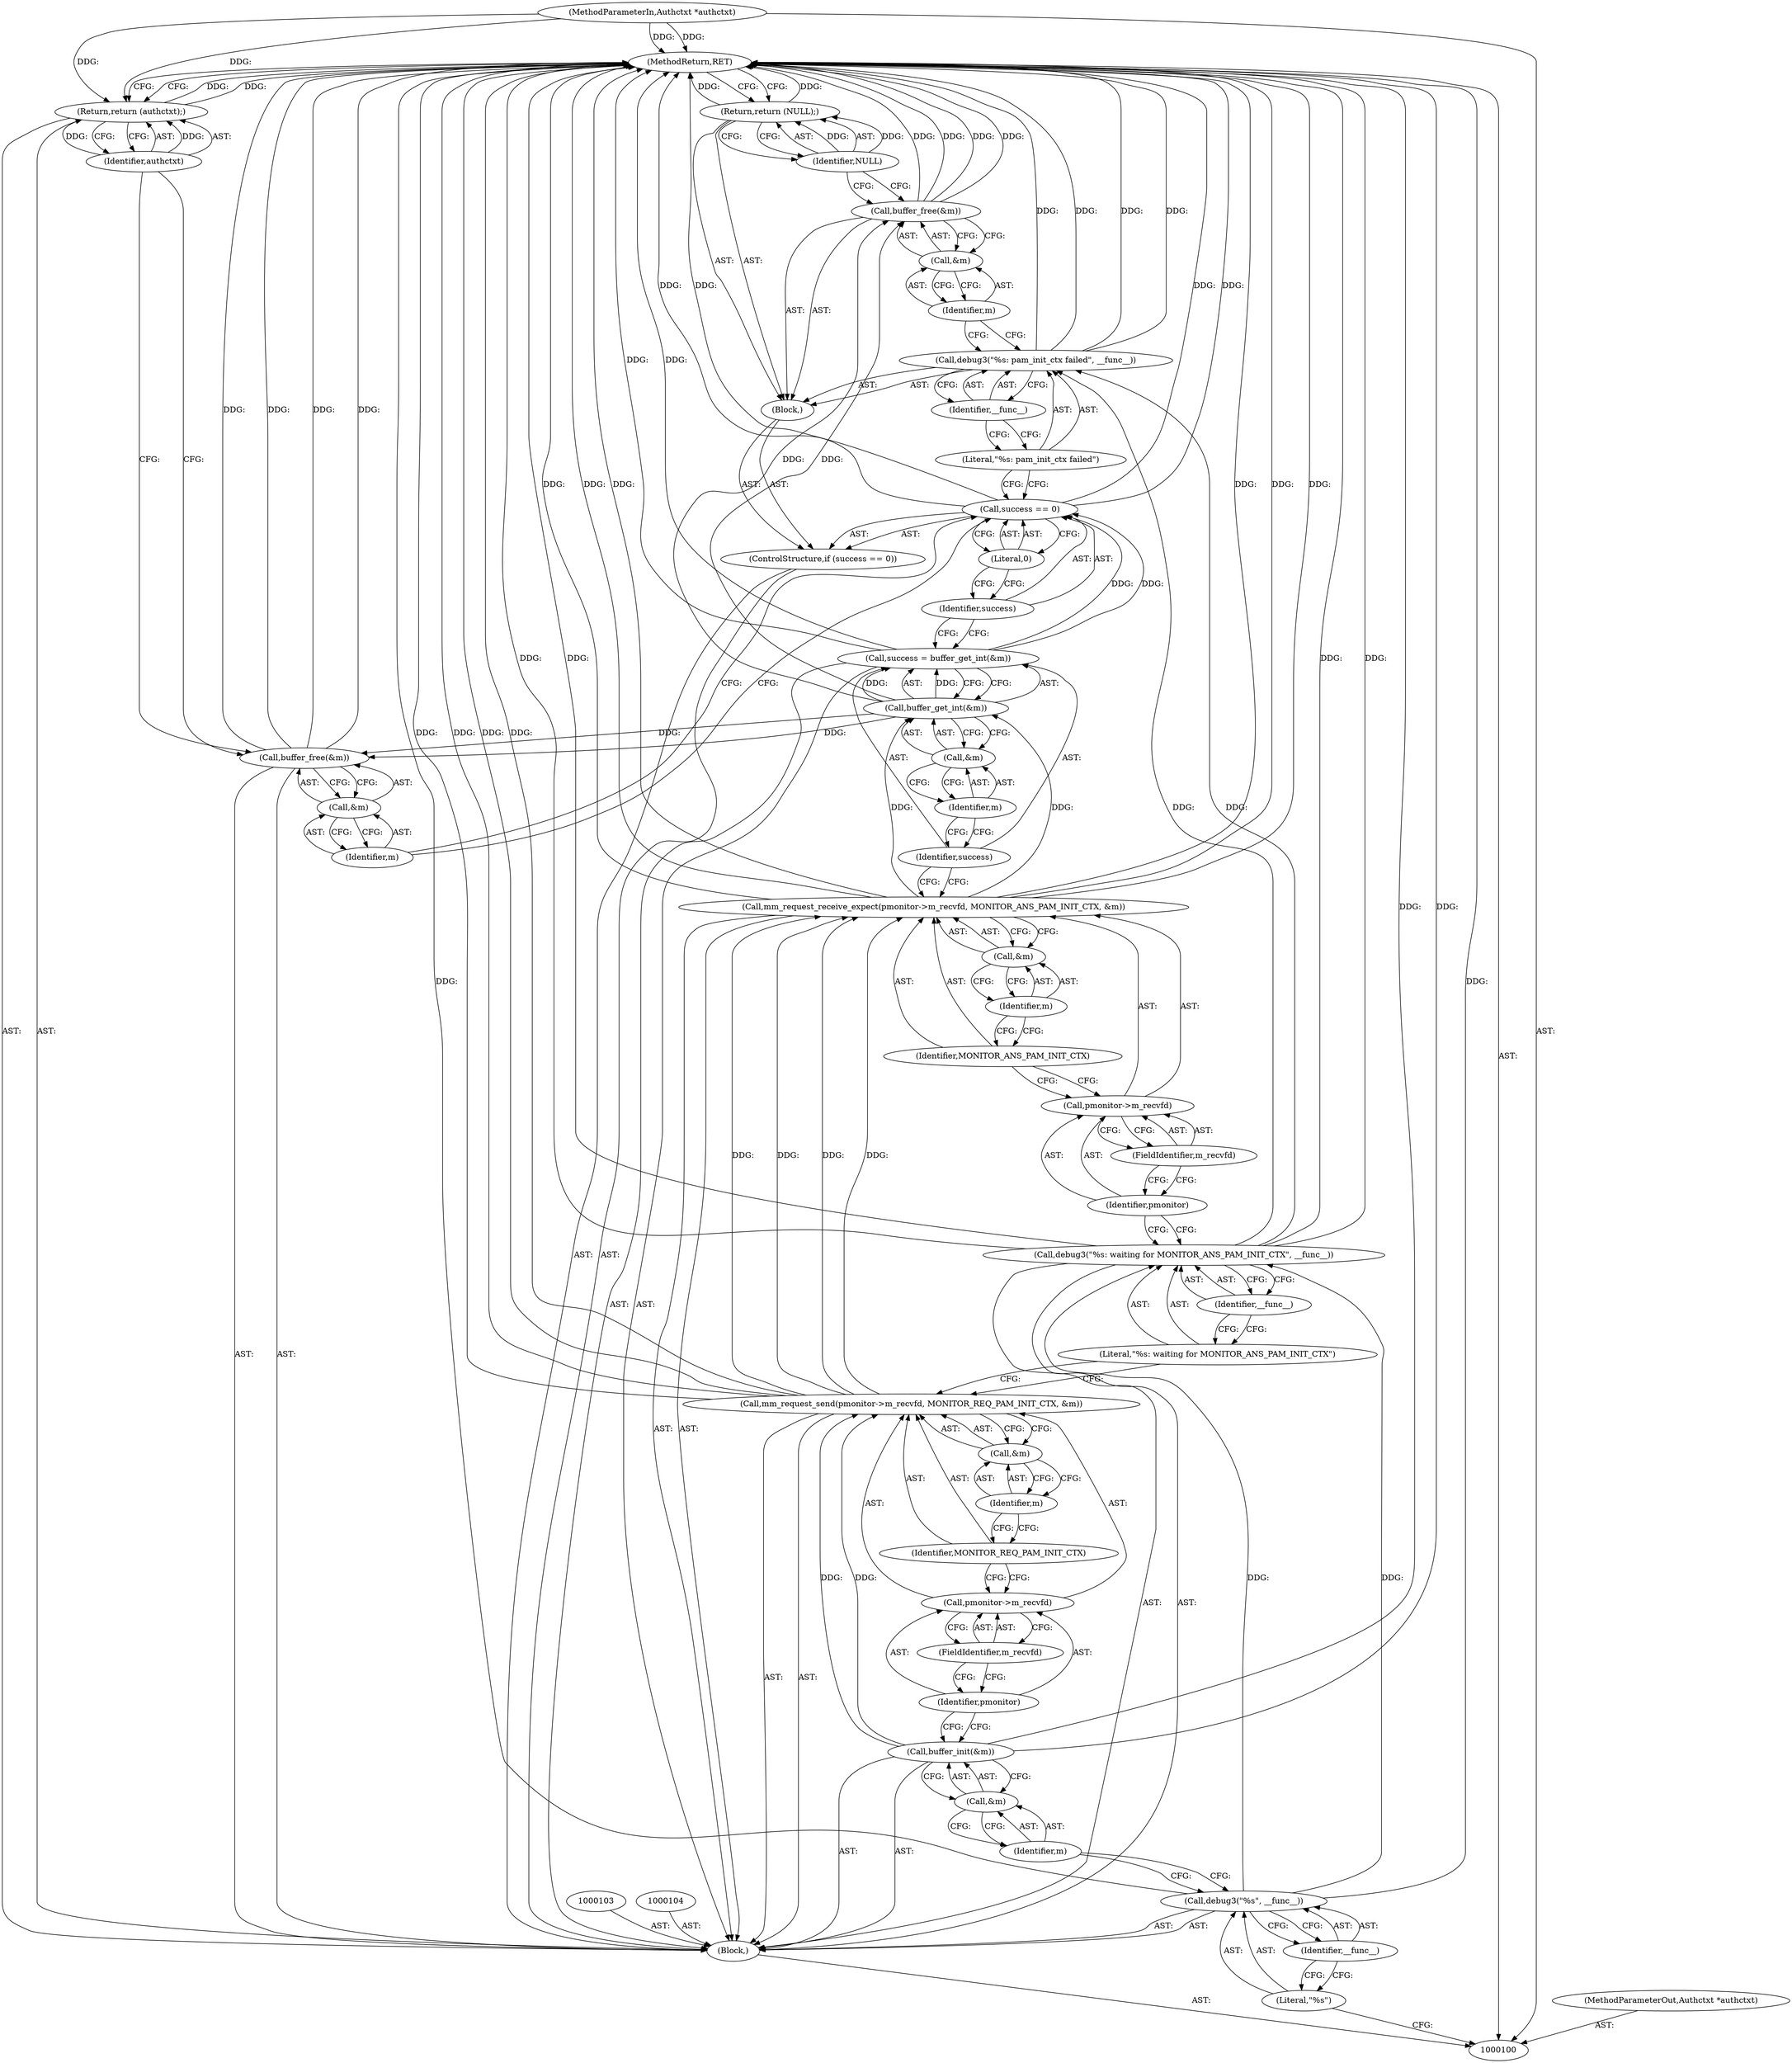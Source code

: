 digraph "0_openssh-portable_d4697fe9a28dab7255c60433e4dd23cf7fce8a8b_0" {
"1000151" [label="(MethodReturn,RET)"];
"1000101" [label="(MethodParameterIn,Authctxt *authctxt)"];
"1000207" [label="(MethodParameterOut,Authctxt *authctxt)"];
"1000121" [label="(Call,mm_request_receive_expect(pmonitor->m_recvfd, MONITOR_ANS_PAM_INIT_CTX, &m))"];
"1000122" [label="(Call,pmonitor->m_recvfd)"];
"1000123" [label="(Identifier,pmonitor)"];
"1000124" [label="(FieldIdentifier,m_recvfd)"];
"1000125" [label="(Identifier,MONITOR_ANS_PAM_INIT_CTX)"];
"1000126" [label="(Call,&m)"];
"1000127" [label="(Identifier,m)"];
"1000128" [label="(Call,success = buffer_get_int(&m))"];
"1000129" [label="(Identifier,success)"];
"1000130" [label="(Call,buffer_get_int(&m))"];
"1000131" [label="(Call,&m)"];
"1000132" [label="(Identifier,m)"];
"1000133" [label="(ControlStructure,if (success == 0))"];
"1000136" [label="(Literal,0)"];
"1000137" [label="(Block,)"];
"1000134" [label="(Call,success == 0)"];
"1000135" [label="(Identifier,success)"];
"1000138" [label="(Call,debug3(\"%s: pam_init_ctx failed\", __func__))"];
"1000140" [label="(Identifier,__func__)"];
"1000139" [label="(Literal,\"%s: pam_init_ctx failed\")"];
"1000142" [label="(Call,&m)"];
"1000143" [label="(Identifier,m)"];
"1000141" [label="(Call,buffer_free(&m))"];
"1000145" [label="(Identifier,NULL)"];
"1000144" [label="(Return,return (NULL);)"];
"1000146" [label="(Call,buffer_free(&m))"];
"1000147" [label="(Call,&m)"];
"1000148" [label="(Identifier,m)"];
"1000149" [label="(Return,return (authctxt);)"];
"1000150" [label="(Identifier,authctxt)"];
"1000102" [label="(Block,)"];
"1000107" [label="(Identifier,__func__)"];
"1000105" [label="(Call,debug3(\"%s\", __func__))"];
"1000106" [label="(Literal,\"%s\")"];
"1000109" [label="(Call,&m)"];
"1000110" [label="(Identifier,m)"];
"1000108" [label="(Call,buffer_init(&m))"];
"1000112" [label="(Call,pmonitor->m_recvfd)"];
"1000113" [label="(Identifier,pmonitor)"];
"1000111" [label="(Call,mm_request_send(pmonitor->m_recvfd, MONITOR_REQ_PAM_INIT_CTX, &m))"];
"1000114" [label="(FieldIdentifier,m_recvfd)"];
"1000115" [label="(Identifier,MONITOR_REQ_PAM_INIT_CTX)"];
"1000116" [label="(Call,&m)"];
"1000117" [label="(Identifier,m)"];
"1000118" [label="(Call,debug3(\"%s: waiting for MONITOR_ANS_PAM_INIT_CTX\", __func__))"];
"1000120" [label="(Identifier,__func__)"];
"1000119" [label="(Literal,\"%s: waiting for MONITOR_ANS_PAM_INIT_CTX\")"];
"1000151" -> "1000100"  [label="AST: "];
"1000151" -> "1000144"  [label="CFG: "];
"1000151" -> "1000149"  [label="CFG: "];
"1000144" -> "1000151"  [label="DDG: "];
"1000149" -> "1000151"  [label="DDG: "];
"1000128" -> "1000151"  [label="DDG: "];
"1000141" -> "1000151"  [label="DDG: "];
"1000141" -> "1000151"  [label="DDG: "];
"1000121" -> "1000151"  [label="DDG: "];
"1000121" -> "1000151"  [label="DDG: "];
"1000121" -> "1000151"  [label="DDG: "];
"1000108" -> "1000151"  [label="DDG: "];
"1000105" -> "1000151"  [label="DDG: "];
"1000138" -> "1000151"  [label="DDG: "];
"1000138" -> "1000151"  [label="DDG: "];
"1000134" -> "1000151"  [label="DDG: "];
"1000134" -> "1000151"  [label="DDG: "];
"1000118" -> "1000151"  [label="DDG: "];
"1000118" -> "1000151"  [label="DDG: "];
"1000146" -> "1000151"  [label="DDG: "];
"1000146" -> "1000151"  [label="DDG: "];
"1000111" -> "1000151"  [label="DDG: "];
"1000111" -> "1000151"  [label="DDG: "];
"1000101" -> "1000151"  [label="DDG: "];
"1000101" -> "1000100"  [label="AST: "];
"1000101" -> "1000151"  [label="DDG: "];
"1000101" -> "1000149"  [label="DDG: "];
"1000207" -> "1000100"  [label="AST: "];
"1000121" -> "1000102"  [label="AST: "];
"1000121" -> "1000126"  [label="CFG: "];
"1000122" -> "1000121"  [label="AST: "];
"1000125" -> "1000121"  [label="AST: "];
"1000126" -> "1000121"  [label="AST: "];
"1000129" -> "1000121"  [label="CFG: "];
"1000121" -> "1000151"  [label="DDG: "];
"1000121" -> "1000151"  [label="DDG: "];
"1000121" -> "1000151"  [label="DDG: "];
"1000111" -> "1000121"  [label="DDG: "];
"1000111" -> "1000121"  [label="DDG: "];
"1000121" -> "1000130"  [label="DDG: "];
"1000122" -> "1000121"  [label="AST: "];
"1000122" -> "1000124"  [label="CFG: "];
"1000123" -> "1000122"  [label="AST: "];
"1000124" -> "1000122"  [label="AST: "];
"1000125" -> "1000122"  [label="CFG: "];
"1000123" -> "1000122"  [label="AST: "];
"1000123" -> "1000118"  [label="CFG: "];
"1000124" -> "1000123"  [label="CFG: "];
"1000124" -> "1000122"  [label="AST: "];
"1000124" -> "1000123"  [label="CFG: "];
"1000122" -> "1000124"  [label="CFG: "];
"1000125" -> "1000121"  [label="AST: "];
"1000125" -> "1000122"  [label="CFG: "];
"1000127" -> "1000125"  [label="CFG: "];
"1000126" -> "1000121"  [label="AST: "];
"1000126" -> "1000127"  [label="CFG: "];
"1000127" -> "1000126"  [label="AST: "];
"1000121" -> "1000126"  [label="CFG: "];
"1000127" -> "1000126"  [label="AST: "];
"1000127" -> "1000125"  [label="CFG: "];
"1000126" -> "1000127"  [label="CFG: "];
"1000128" -> "1000102"  [label="AST: "];
"1000128" -> "1000130"  [label="CFG: "];
"1000129" -> "1000128"  [label="AST: "];
"1000130" -> "1000128"  [label="AST: "];
"1000135" -> "1000128"  [label="CFG: "];
"1000128" -> "1000151"  [label="DDG: "];
"1000130" -> "1000128"  [label="DDG: "];
"1000128" -> "1000134"  [label="DDG: "];
"1000129" -> "1000128"  [label="AST: "];
"1000129" -> "1000121"  [label="CFG: "];
"1000132" -> "1000129"  [label="CFG: "];
"1000130" -> "1000128"  [label="AST: "];
"1000130" -> "1000131"  [label="CFG: "];
"1000131" -> "1000130"  [label="AST: "];
"1000128" -> "1000130"  [label="CFG: "];
"1000130" -> "1000128"  [label="DDG: "];
"1000121" -> "1000130"  [label="DDG: "];
"1000130" -> "1000141"  [label="DDG: "];
"1000130" -> "1000146"  [label="DDG: "];
"1000131" -> "1000130"  [label="AST: "];
"1000131" -> "1000132"  [label="CFG: "];
"1000132" -> "1000131"  [label="AST: "];
"1000130" -> "1000131"  [label="CFG: "];
"1000132" -> "1000131"  [label="AST: "];
"1000132" -> "1000129"  [label="CFG: "];
"1000131" -> "1000132"  [label="CFG: "];
"1000133" -> "1000102"  [label="AST: "];
"1000134" -> "1000133"  [label="AST: "];
"1000137" -> "1000133"  [label="AST: "];
"1000136" -> "1000134"  [label="AST: "];
"1000136" -> "1000135"  [label="CFG: "];
"1000134" -> "1000136"  [label="CFG: "];
"1000137" -> "1000133"  [label="AST: "];
"1000138" -> "1000137"  [label="AST: "];
"1000141" -> "1000137"  [label="AST: "];
"1000144" -> "1000137"  [label="AST: "];
"1000134" -> "1000133"  [label="AST: "];
"1000134" -> "1000136"  [label="CFG: "];
"1000135" -> "1000134"  [label="AST: "];
"1000136" -> "1000134"  [label="AST: "];
"1000139" -> "1000134"  [label="CFG: "];
"1000148" -> "1000134"  [label="CFG: "];
"1000134" -> "1000151"  [label="DDG: "];
"1000134" -> "1000151"  [label="DDG: "];
"1000128" -> "1000134"  [label="DDG: "];
"1000135" -> "1000134"  [label="AST: "];
"1000135" -> "1000128"  [label="CFG: "];
"1000136" -> "1000135"  [label="CFG: "];
"1000138" -> "1000137"  [label="AST: "];
"1000138" -> "1000140"  [label="CFG: "];
"1000139" -> "1000138"  [label="AST: "];
"1000140" -> "1000138"  [label="AST: "];
"1000143" -> "1000138"  [label="CFG: "];
"1000138" -> "1000151"  [label="DDG: "];
"1000138" -> "1000151"  [label="DDG: "];
"1000118" -> "1000138"  [label="DDG: "];
"1000140" -> "1000138"  [label="AST: "];
"1000140" -> "1000139"  [label="CFG: "];
"1000138" -> "1000140"  [label="CFG: "];
"1000139" -> "1000138"  [label="AST: "];
"1000139" -> "1000134"  [label="CFG: "];
"1000140" -> "1000139"  [label="CFG: "];
"1000142" -> "1000141"  [label="AST: "];
"1000142" -> "1000143"  [label="CFG: "];
"1000143" -> "1000142"  [label="AST: "];
"1000141" -> "1000142"  [label="CFG: "];
"1000143" -> "1000142"  [label="AST: "];
"1000143" -> "1000138"  [label="CFG: "];
"1000142" -> "1000143"  [label="CFG: "];
"1000141" -> "1000137"  [label="AST: "];
"1000141" -> "1000142"  [label="CFG: "];
"1000142" -> "1000141"  [label="AST: "];
"1000145" -> "1000141"  [label="CFG: "];
"1000141" -> "1000151"  [label="DDG: "];
"1000141" -> "1000151"  [label="DDG: "];
"1000130" -> "1000141"  [label="DDG: "];
"1000145" -> "1000144"  [label="AST: "];
"1000145" -> "1000141"  [label="CFG: "];
"1000144" -> "1000145"  [label="CFG: "];
"1000145" -> "1000144"  [label="DDG: "];
"1000144" -> "1000137"  [label="AST: "];
"1000144" -> "1000145"  [label="CFG: "];
"1000145" -> "1000144"  [label="AST: "];
"1000151" -> "1000144"  [label="CFG: "];
"1000144" -> "1000151"  [label="DDG: "];
"1000145" -> "1000144"  [label="DDG: "];
"1000146" -> "1000102"  [label="AST: "];
"1000146" -> "1000147"  [label="CFG: "];
"1000147" -> "1000146"  [label="AST: "];
"1000150" -> "1000146"  [label="CFG: "];
"1000146" -> "1000151"  [label="DDG: "];
"1000146" -> "1000151"  [label="DDG: "];
"1000130" -> "1000146"  [label="DDG: "];
"1000147" -> "1000146"  [label="AST: "];
"1000147" -> "1000148"  [label="CFG: "];
"1000148" -> "1000147"  [label="AST: "];
"1000146" -> "1000147"  [label="CFG: "];
"1000148" -> "1000147"  [label="AST: "];
"1000148" -> "1000134"  [label="CFG: "];
"1000147" -> "1000148"  [label="CFG: "];
"1000149" -> "1000102"  [label="AST: "];
"1000149" -> "1000150"  [label="CFG: "];
"1000150" -> "1000149"  [label="AST: "];
"1000151" -> "1000149"  [label="CFG: "];
"1000149" -> "1000151"  [label="DDG: "];
"1000150" -> "1000149"  [label="DDG: "];
"1000101" -> "1000149"  [label="DDG: "];
"1000150" -> "1000149"  [label="AST: "];
"1000150" -> "1000146"  [label="CFG: "];
"1000149" -> "1000150"  [label="CFG: "];
"1000150" -> "1000149"  [label="DDG: "];
"1000102" -> "1000100"  [label="AST: "];
"1000103" -> "1000102"  [label="AST: "];
"1000104" -> "1000102"  [label="AST: "];
"1000105" -> "1000102"  [label="AST: "];
"1000108" -> "1000102"  [label="AST: "];
"1000111" -> "1000102"  [label="AST: "];
"1000118" -> "1000102"  [label="AST: "];
"1000121" -> "1000102"  [label="AST: "];
"1000128" -> "1000102"  [label="AST: "];
"1000133" -> "1000102"  [label="AST: "];
"1000146" -> "1000102"  [label="AST: "];
"1000149" -> "1000102"  [label="AST: "];
"1000107" -> "1000105"  [label="AST: "];
"1000107" -> "1000106"  [label="CFG: "];
"1000105" -> "1000107"  [label="CFG: "];
"1000105" -> "1000102"  [label="AST: "];
"1000105" -> "1000107"  [label="CFG: "];
"1000106" -> "1000105"  [label="AST: "];
"1000107" -> "1000105"  [label="AST: "];
"1000110" -> "1000105"  [label="CFG: "];
"1000105" -> "1000151"  [label="DDG: "];
"1000105" -> "1000118"  [label="DDG: "];
"1000106" -> "1000105"  [label="AST: "];
"1000106" -> "1000100"  [label="CFG: "];
"1000107" -> "1000106"  [label="CFG: "];
"1000109" -> "1000108"  [label="AST: "];
"1000109" -> "1000110"  [label="CFG: "];
"1000110" -> "1000109"  [label="AST: "];
"1000108" -> "1000109"  [label="CFG: "];
"1000110" -> "1000109"  [label="AST: "];
"1000110" -> "1000105"  [label="CFG: "];
"1000109" -> "1000110"  [label="CFG: "];
"1000108" -> "1000102"  [label="AST: "];
"1000108" -> "1000109"  [label="CFG: "];
"1000109" -> "1000108"  [label="AST: "];
"1000113" -> "1000108"  [label="CFG: "];
"1000108" -> "1000151"  [label="DDG: "];
"1000108" -> "1000111"  [label="DDG: "];
"1000112" -> "1000111"  [label="AST: "];
"1000112" -> "1000114"  [label="CFG: "];
"1000113" -> "1000112"  [label="AST: "];
"1000114" -> "1000112"  [label="AST: "];
"1000115" -> "1000112"  [label="CFG: "];
"1000113" -> "1000112"  [label="AST: "];
"1000113" -> "1000108"  [label="CFG: "];
"1000114" -> "1000113"  [label="CFG: "];
"1000111" -> "1000102"  [label="AST: "];
"1000111" -> "1000116"  [label="CFG: "];
"1000112" -> "1000111"  [label="AST: "];
"1000115" -> "1000111"  [label="AST: "];
"1000116" -> "1000111"  [label="AST: "];
"1000119" -> "1000111"  [label="CFG: "];
"1000111" -> "1000151"  [label="DDG: "];
"1000111" -> "1000151"  [label="DDG: "];
"1000108" -> "1000111"  [label="DDG: "];
"1000111" -> "1000121"  [label="DDG: "];
"1000111" -> "1000121"  [label="DDG: "];
"1000114" -> "1000112"  [label="AST: "];
"1000114" -> "1000113"  [label="CFG: "];
"1000112" -> "1000114"  [label="CFG: "];
"1000115" -> "1000111"  [label="AST: "];
"1000115" -> "1000112"  [label="CFG: "];
"1000117" -> "1000115"  [label="CFG: "];
"1000116" -> "1000111"  [label="AST: "];
"1000116" -> "1000117"  [label="CFG: "];
"1000117" -> "1000116"  [label="AST: "];
"1000111" -> "1000116"  [label="CFG: "];
"1000117" -> "1000116"  [label="AST: "];
"1000117" -> "1000115"  [label="CFG: "];
"1000116" -> "1000117"  [label="CFG: "];
"1000118" -> "1000102"  [label="AST: "];
"1000118" -> "1000120"  [label="CFG: "];
"1000119" -> "1000118"  [label="AST: "];
"1000120" -> "1000118"  [label="AST: "];
"1000123" -> "1000118"  [label="CFG: "];
"1000118" -> "1000151"  [label="DDG: "];
"1000118" -> "1000151"  [label="DDG: "];
"1000105" -> "1000118"  [label="DDG: "];
"1000118" -> "1000138"  [label="DDG: "];
"1000120" -> "1000118"  [label="AST: "];
"1000120" -> "1000119"  [label="CFG: "];
"1000118" -> "1000120"  [label="CFG: "];
"1000119" -> "1000118"  [label="AST: "];
"1000119" -> "1000111"  [label="CFG: "];
"1000120" -> "1000119"  [label="CFG: "];
}
